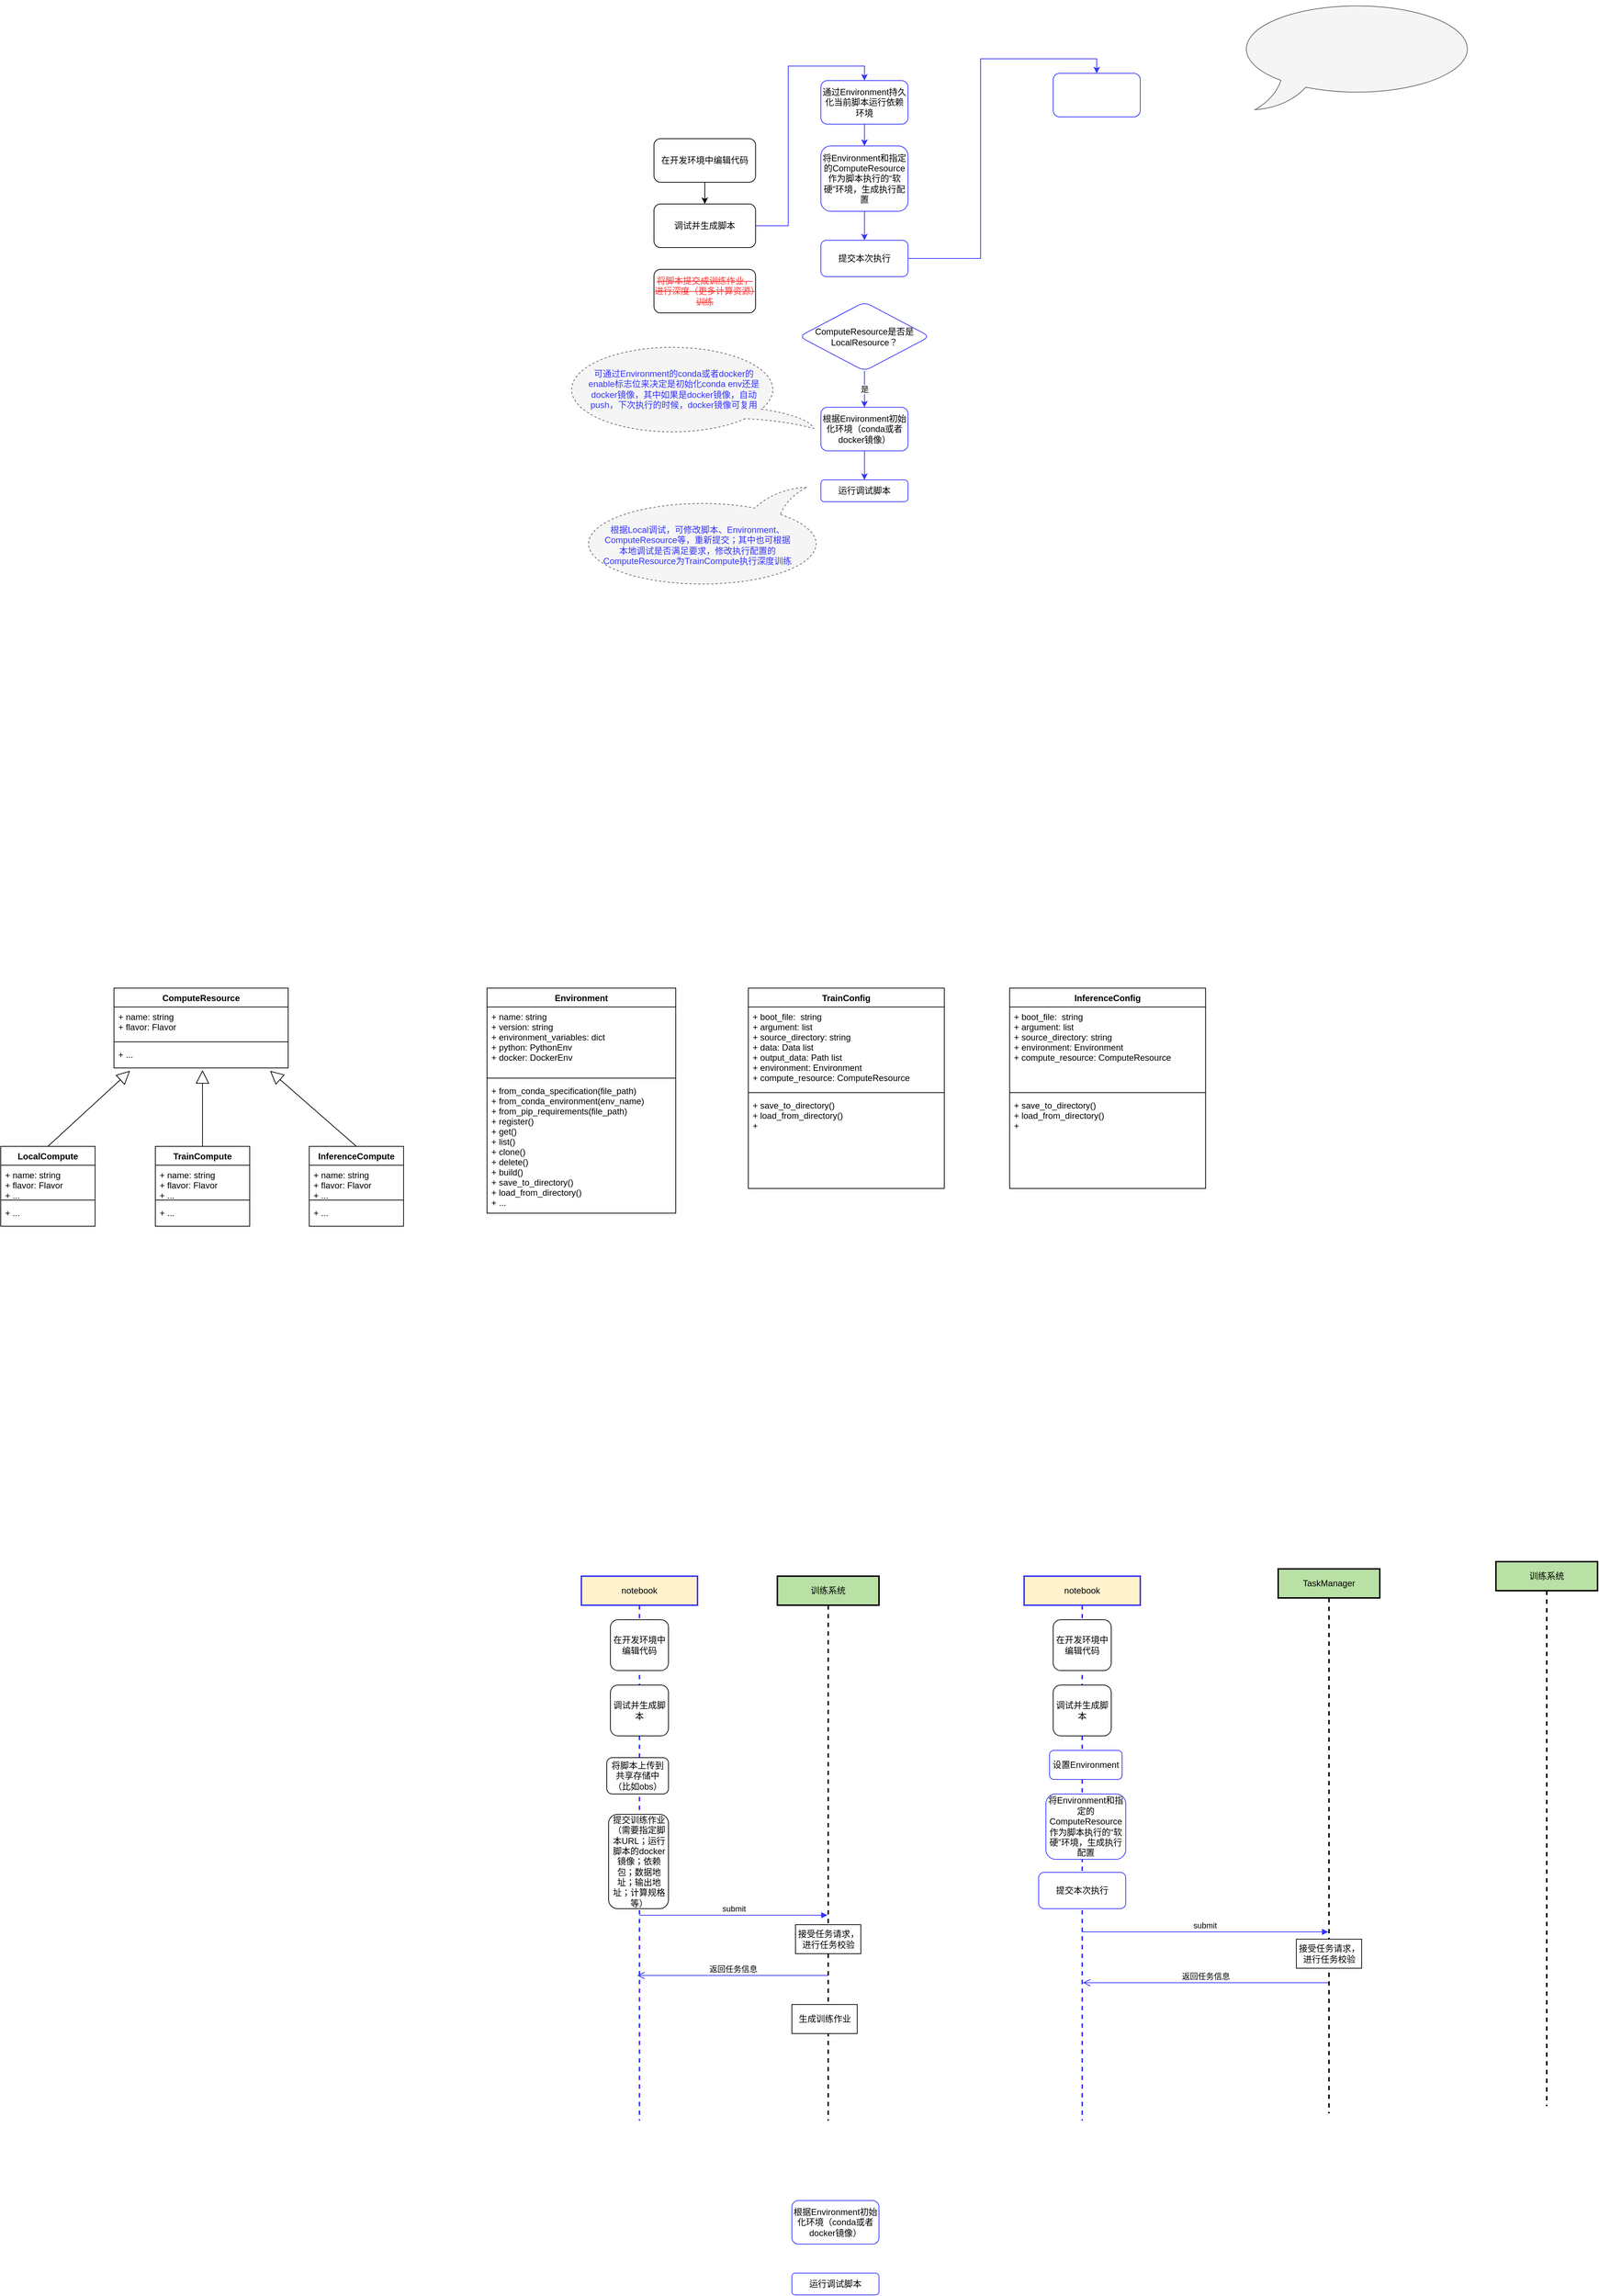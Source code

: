 <mxfile version="13.6.2" type="github">
  <diagram id="cs3j6Ujq2lTxYx4bTELM" name="Page-1">
    <mxGraphModel dx="1874" dy="797" grid="0" gridSize="10" guides="1" tooltips="1" connect="1" arrows="1" fold="1" page="1" pageScale="1" pageWidth="3300" pageHeight="4681" math="0" shadow="0">
      <root>
        <mxCell id="0" />
        <mxCell id="1" parent="0" />
        <mxCell id="3JyIoqADiVCkcK2yE3Xe-83" value="notebook" style="shape=umlLifeline;perimeter=lifelinePerimeter;whiteSpace=wrap;html=1;container=1;collapsible=0;recursiveResize=0;outlineConnect=0;fillColor=#fff2cc;strokeWidth=2;strokeColor=#3333FF;" vertex="1" parent="1">
          <mxGeometry x="1260" y="2250" width="160" height="750" as="geometry" />
        </mxCell>
        <mxCell id="3JyIoqADiVCkcK2yE3Xe-66" value="" style="whiteSpace=wrap;html=1;shape=mxgraph.basic.oval_callout;strokeColor=#666666;fillColor=#f5f5f5;fontColor=#333333;direction=north;dashed=1;" vertex="1" parent="1">
          <mxGeometry x="1230" y="550" width="350" height="130" as="geometry" />
        </mxCell>
        <mxCell id="FQafSIaEB3FokLgWClGb-1" value="在开发环境中编辑代码" style="rounded=1;whiteSpace=wrap;html=1;" parent="1" vertex="1">
          <mxGeometry x="1300" y="2310" width="80" height="70" as="geometry" />
        </mxCell>
        <mxCell id="FQafSIaEB3FokLgWClGb-3" value="Environment" style="swimlane;fontStyle=1;align=center;verticalAlign=top;childLayout=stackLayout;horizontal=1;startSize=26;horizontalStack=0;resizeParent=1;resizeParentMax=0;resizeLast=0;collapsible=1;marginBottom=0;" parent="1" vertex="1">
          <mxGeometry x="1130" y="1440" width="260" height="310" as="geometry">
            <mxRectangle x="570" y="1410" width="100" height="26" as="alternateBounds" />
          </mxGeometry>
        </mxCell>
        <mxCell id="FQafSIaEB3FokLgWClGb-4" value="+ name: string&#xa;+ version: string&#xa;+ environment_variables: dict&#xa;+ python: PythonEnv&#xa;+ docker: DockerEnv" style="text;strokeColor=none;fillColor=none;align=left;verticalAlign=top;spacingLeft=4;spacingRight=4;overflow=hidden;rotatable=0;points=[[0,0.5],[1,0.5]];portConstraint=eastwest;" parent="FQafSIaEB3FokLgWClGb-3" vertex="1">
          <mxGeometry y="26" width="260" height="94" as="geometry" />
        </mxCell>
        <mxCell id="FQafSIaEB3FokLgWClGb-5" value="" style="line;strokeWidth=1;fillColor=none;align=left;verticalAlign=middle;spacingTop=-1;spacingLeft=3;spacingRight=3;rotatable=0;labelPosition=right;points=[];portConstraint=eastwest;" parent="FQafSIaEB3FokLgWClGb-3" vertex="1">
          <mxGeometry y="120" width="260" height="8" as="geometry" />
        </mxCell>
        <mxCell id="FQafSIaEB3FokLgWClGb-6" value="+ from_conda_specification(file_path)&#xa;+ from_conda_environment(env_name)&#xa;+ from_pip_requirements(file_path)&#xa;+ register()&#xa;+ get()&#xa;+ list()&#xa;+ clone()&#xa;+ delete()&#xa;+ build()&#xa;+ save_to_directory()&#xa;+ load_from_directory()&#xa;+ ...&#xa;&#xa;&#xa;" style="text;strokeColor=none;fillColor=none;align=left;verticalAlign=top;spacingLeft=4;spacingRight=4;overflow=hidden;rotatable=0;points=[[0,0.5],[1,0.5]];portConstraint=eastwest;" parent="FQafSIaEB3FokLgWClGb-3" vertex="1">
          <mxGeometry y="128" width="260" height="182" as="geometry" />
        </mxCell>
        <mxCell id="FQafSIaEB3FokLgWClGb-17" value="TrainConfig" style="swimlane;fontStyle=1;align=center;verticalAlign=top;childLayout=stackLayout;horizontal=1;startSize=26;horizontalStack=0;resizeParent=1;resizeParentMax=0;resizeLast=0;collapsible=1;marginBottom=0;" parent="1" vertex="1">
          <mxGeometry x="1490" y="1440" width="270" height="276" as="geometry">
            <mxRectangle x="570" y="1410" width="100" height="26" as="alternateBounds" />
          </mxGeometry>
        </mxCell>
        <mxCell id="FQafSIaEB3FokLgWClGb-18" value="+ boot_file:  string&#xa;+ argument: list&#xa;+ source_directory: string&#xa;+ data: Data list&#xa;+ output_data: Path list&#xa;+ environment: Environment&#xa;+ compute_resource: ComputeResource" style="text;strokeColor=none;fillColor=none;align=left;verticalAlign=top;spacingLeft=4;spacingRight=4;overflow=hidden;rotatable=0;points=[[0,0.5],[1,0.5]];portConstraint=eastwest;" parent="FQafSIaEB3FokLgWClGb-17" vertex="1">
          <mxGeometry y="26" width="270" height="114" as="geometry" />
        </mxCell>
        <mxCell id="FQafSIaEB3FokLgWClGb-19" value="" style="line;strokeWidth=1;fillColor=none;align=left;verticalAlign=middle;spacingTop=-1;spacingLeft=3;spacingRight=3;rotatable=0;labelPosition=right;points=[];portConstraint=eastwest;" parent="FQafSIaEB3FokLgWClGb-17" vertex="1">
          <mxGeometry y="140" width="270" height="8" as="geometry" />
        </mxCell>
        <mxCell id="FQafSIaEB3FokLgWClGb-20" value="+ save_to_directory()&#xa;+ load_from_directory()&#xa;+ &#xa;&#xa;&#xa;" style="text;strokeColor=none;fillColor=none;align=left;verticalAlign=top;spacingLeft=4;spacingRight=4;overflow=hidden;rotatable=0;points=[[0,0.5],[1,0.5]];portConstraint=eastwest;" parent="FQafSIaEB3FokLgWClGb-17" vertex="1">
          <mxGeometry y="148" width="270" height="128" as="geometry" />
        </mxCell>
        <mxCell id="FQafSIaEB3FokLgWClGb-21" value="InferenceConfig" style="swimlane;fontStyle=1;align=center;verticalAlign=top;childLayout=stackLayout;horizontal=1;startSize=26;horizontalStack=0;resizeParent=1;resizeParentMax=0;resizeLast=0;collapsible=1;marginBottom=0;" parent="1" vertex="1">
          <mxGeometry x="1850" y="1440" width="270" height="276" as="geometry">
            <mxRectangle x="570" y="1410" width="100" height="26" as="alternateBounds" />
          </mxGeometry>
        </mxCell>
        <mxCell id="FQafSIaEB3FokLgWClGb-22" value="+ boot_file:  string&#xa;+ argument: list&#xa;+ source_directory: string&#xa;+ environment: Environment&#xa;+ compute_resource: ComputeResource" style="text;strokeColor=none;fillColor=none;align=left;verticalAlign=top;spacingLeft=4;spacingRight=4;overflow=hidden;rotatable=0;points=[[0,0.5],[1,0.5]];portConstraint=eastwest;" parent="FQafSIaEB3FokLgWClGb-21" vertex="1">
          <mxGeometry y="26" width="270" height="114" as="geometry" />
        </mxCell>
        <mxCell id="FQafSIaEB3FokLgWClGb-23" value="" style="line;strokeWidth=1;fillColor=none;align=left;verticalAlign=middle;spacingTop=-1;spacingLeft=3;spacingRight=3;rotatable=0;labelPosition=right;points=[];portConstraint=eastwest;" parent="FQafSIaEB3FokLgWClGb-21" vertex="1">
          <mxGeometry y="140" width="270" height="8" as="geometry" />
        </mxCell>
        <mxCell id="FQafSIaEB3FokLgWClGb-24" value="+ save_to_directory()&#xa;+ load_from_directory()&#xa;+ &#xa;&#xa;&#xa;" style="text;strokeColor=none;fillColor=none;align=left;verticalAlign=top;spacingLeft=4;spacingRight=4;overflow=hidden;rotatable=0;points=[[0,0.5],[1,0.5]];portConstraint=eastwest;" parent="FQafSIaEB3FokLgWClGb-21" vertex="1">
          <mxGeometry y="148" width="270" height="128" as="geometry" />
        </mxCell>
        <mxCell id="3JyIoqADiVCkcK2yE3Xe-11" value="" style="endArrow=block;endSize=16;endFill=0;html=1;exitX=0.5;exitY=0;exitDx=0;exitDy=0;entryX=0.508;entryY=1.094;entryDx=0;entryDy=0;entryPerimeter=0;" edge="1" parent="1" source="3JyIoqADiVCkcK2yE3Xe-12" target="3JyIoqADiVCkcK2yE3Xe-8">
          <mxGeometry x="-0.385" y="-180" width="160" relative="1" as="geometry">
            <mxPoint x="736.04" y="1672" as="sourcePoint" />
            <mxPoint x="836.04" y="1550" as="targetPoint" />
            <mxPoint as="offset" />
          </mxGeometry>
        </mxCell>
        <mxCell id="3JyIoqADiVCkcK2yE3Xe-20" value="" style="endArrow=block;endSize=16;endFill=0;html=1;exitX=0.5;exitY=0;exitDx=0;exitDy=0;entryX=0.896;entryY=1.125;entryDx=0;entryDy=0;entryPerimeter=0;" edge="1" source="3JyIoqADiVCkcK2yE3Xe-21" parent="1" target="3JyIoqADiVCkcK2yE3Xe-8">
          <mxGeometry x="-0.385" y="-180" width="160" relative="1" as="geometry">
            <mxPoint x="949.04" y="1678.99" as="sourcePoint" />
            <mxPoint x="836.04" y="1560" as="targetPoint" />
            <mxPoint as="offset" />
          </mxGeometry>
        </mxCell>
        <mxCell id="3JyIoqADiVCkcK2yE3Xe-29" value="" style="endArrow=block;endSize=16;endFill=0;html=1;exitX=0.5;exitY=0;exitDx=0;exitDy=0;entryX=0.092;entryY=1.125;entryDx=0;entryDy=0;entryPerimeter=0;" edge="1" source="3JyIoqADiVCkcK2yE3Xe-30" parent="1" target="3JyIoqADiVCkcK2yE3Xe-8">
          <mxGeometry x="-0.385" y="-180" width="160" relative="1" as="geometry">
            <mxPoint x="524" y="1678.99" as="sourcePoint" />
            <mxPoint x="406.04" y="1554" as="targetPoint" />
            <mxPoint as="offset" />
          </mxGeometry>
        </mxCell>
        <mxCell id="3JyIoqADiVCkcK2yE3Xe-5" value="ComputeResource" style="swimlane;fontStyle=1;align=center;verticalAlign=top;childLayout=stackLayout;horizontal=1;startSize=26;horizontalStack=0;resizeParent=1;resizeParentMax=0;resizeLast=0;collapsible=1;marginBottom=0;" vertex="1" parent="1">
          <mxGeometry x="616.04" y="1440" width="240" height="110" as="geometry">
            <mxRectangle x="570" y="1410" width="100" height="26" as="alternateBounds" />
          </mxGeometry>
        </mxCell>
        <mxCell id="3JyIoqADiVCkcK2yE3Xe-6" value="+ name: string&#xa;+ flavor: Flavor" style="text;strokeColor=none;fillColor=none;align=left;verticalAlign=top;spacingLeft=4;spacingRight=4;overflow=hidden;rotatable=0;points=[[0,0.5],[1,0.5]];portConstraint=eastwest;" vertex="1" parent="3JyIoqADiVCkcK2yE3Xe-5">
          <mxGeometry y="26" width="240" height="44" as="geometry" />
        </mxCell>
        <mxCell id="3JyIoqADiVCkcK2yE3Xe-7" value="" style="line;strokeWidth=1;fillColor=none;align=left;verticalAlign=middle;spacingTop=-1;spacingLeft=3;spacingRight=3;rotatable=0;labelPosition=right;points=[];portConstraint=eastwest;" vertex="1" parent="3JyIoqADiVCkcK2yE3Xe-5">
          <mxGeometry y="70" width="240" height="8" as="geometry" />
        </mxCell>
        <mxCell id="3JyIoqADiVCkcK2yE3Xe-8" value="+ ...&#xa;&#xa;&#xa;" style="text;strokeColor=none;fillColor=none;align=left;verticalAlign=top;spacingLeft=4;spacingRight=4;overflow=hidden;rotatable=0;points=[[0,0.5],[1,0.5]];portConstraint=eastwest;" vertex="1" parent="3JyIoqADiVCkcK2yE3Xe-5">
          <mxGeometry y="78" width="240" height="32" as="geometry" />
        </mxCell>
        <mxCell id="3JyIoqADiVCkcK2yE3Xe-12" value="TrainCompute" style="swimlane;fontStyle=1;align=center;verticalAlign=top;childLayout=stackLayout;horizontal=1;startSize=26;horizontalStack=0;resizeParent=1;resizeParentMax=0;resizeLast=0;collapsible=1;marginBottom=0;" vertex="1" parent="1">
          <mxGeometry x="673.04" y="1658" width="130" height="110" as="geometry">
            <mxRectangle x="570" y="1410" width="100" height="26" as="alternateBounds" />
          </mxGeometry>
        </mxCell>
        <mxCell id="3JyIoqADiVCkcK2yE3Xe-13" value="+ name: string&#xa;+ flavor: Flavor&#xa;+ ...&#xa;" style="text;strokeColor=none;fillColor=none;align=left;verticalAlign=top;spacingLeft=4;spacingRight=4;overflow=hidden;rotatable=0;points=[[0,0.5],[1,0.5]];portConstraint=eastwest;" vertex="1" parent="3JyIoqADiVCkcK2yE3Xe-12">
          <mxGeometry y="26" width="130" height="44" as="geometry" />
        </mxCell>
        <mxCell id="3JyIoqADiVCkcK2yE3Xe-14" value="" style="line;strokeWidth=1;fillColor=none;align=left;verticalAlign=middle;spacingTop=-1;spacingLeft=3;spacingRight=3;rotatable=0;labelPosition=right;points=[];portConstraint=eastwest;" vertex="1" parent="3JyIoqADiVCkcK2yE3Xe-12">
          <mxGeometry y="70" width="130" height="8" as="geometry" />
        </mxCell>
        <mxCell id="3JyIoqADiVCkcK2yE3Xe-15" value="+ ...&#xa;&#xa;&#xa;" style="text;strokeColor=none;fillColor=none;align=left;verticalAlign=top;spacingLeft=4;spacingRight=4;overflow=hidden;rotatable=0;points=[[0,0.5],[1,0.5]];portConstraint=eastwest;" vertex="1" parent="3JyIoqADiVCkcK2yE3Xe-12">
          <mxGeometry y="78" width="130" height="32" as="geometry" />
        </mxCell>
        <mxCell id="3JyIoqADiVCkcK2yE3Xe-21" value="InferenceCompute" style="swimlane;fontStyle=1;align=center;verticalAlign=top;childLayout=stackLayout;horizontal=1;startSize=26;horizontalStack=0;resizeParent=1;resizeParentMax=0;resizeLast=0;collapsible=1;marginBottom=0;" vertex="1" parent="1">
          <mxGeometry x="885.04" y="1657.99" width="130" height="110" as="geometry">
            <mxRectangle x="885.04" y="1657.99" width="100" height="26" as="alternateBounds" />
          </mxGeometry>
        </mxCell>
        <mxCell id="3JyIoqADiVCkcK2yE3Xe-22" value="+ name: string&#xa;+ flavor: Flavor&#xa;+ ...&#xa;" style="text;strokeColor=none;fillColor=none;align=left;verticalAlign=top;spacingLeft=4;spacingRight=4;overflow=hidden;rotatable=0;points=[[0,0.5],[1,0.5]];portConstraint=eastwest;" vertex="1" parent="3JyIoqADiVCkcK2yE3Xe-21">
          <mxGeometry y="26" width="130" height="44" as="geometry" />
        </mxCell>
        <mxCell id="3JyIoqADiVCkcK2yE3Xe-23" value="" style="line;strokeWidth=1;fillColor=none;align=left;verticalAlign=middle;spacingTop=-1;spacingLeft=3;spacingRight=3;rotatable=0;labelPosition=right;points=[];portConstraint=eastwest;" vertex="1" parent="3JyIoqADiVCkcK2yE3Xe-21">
          <mxGeometry y="70" width="130" height="8" as="geometry" />
        </mxCell>
        <mxCell id="3JyIoqADiVCkcK2yE3Xe-24" value="+ ...&#xa;&#xa;&#xa;" style="text;strokeColor=none;fillColor=none;align=left;verticalAlign=top;spacingLeft=4;spacingRight=4;overflow=hidden;rotatable=0;points=[[0,0.5],[1,0.5]];portConstraint=eastwest;" vertex="1" parent="3JyIoqADiVCkcK2yE3Xe-21">
          <mxGeometry y="78" width="130" height="32" as="geometry" />
        </mxCell>
        <mxCell id="3JyIoqADiVCkcK2yE3Xe-30" value="LocalCompute" style="swimlane;fontStyle=1;align=center;verticalAlign=top;childLayout=stackLayout;horizontal=1;startSize=26;horizontalStack=0;resizeParent=1;resizeParentMax=0;resizeLast=0;collapsible=1;marginBottom=0;" vertex="1" parent="1">
          <mxGeometry x="460" y="1657.99" width="130" height="110" as="geometry">
            <mxRectangle x="570" y="1410" width="100" height="26" as="alternateBounds" />
          </mxGeometry>
        </mxCell>
        <mxCell id="3JyIoqADiVCkcK2yE3Xe-31" value="+ name: string&#xa;+ flavor: Flavor&#xa;+ ...&#xa;" style="text;strokeColor=none;fillColor=none;align=left;verticalAlign=top;spacingLeft=4;spacingRight=4;overflow=hidden;rotatable=0;points=[[0,0.5],[1,0.5]];portConstraint=eastwest;" vertex="1" parent="3JyIoqADiVCkcK2yE3Xe-30">
          <mxGeometry y="26" width="130" height="44" as="geometry" />
        </mxCell>
        <mxCell id="3JyIoqADiVCkcK2yE3Xe-32" value="" style="line;strokeWidth=1;fillColor=none;align=left;verticalAlign=middle;spacingTop=-1;spacingLeft=3;spacingRight=3;rotatable=0;labelPosition=right;points=[];portConstraint=eastwest;" vertex="1" parent="3JyIoqADiVCkcK2yE3Xe-30">
          <mxGeometry y="70" width="130" height="8" as="geometry" />
        </mxCell>
        <mxCell id="3JyIoqADiVCkcK2yE3Xe-33" value="+ ...&#xa;&#xa;&#xa;" style="text;strokeColor=none;fillColor=none;align=left;verticalAlign=top;spacingLeft=4;spacingRight=4;overflow=hidden;rotatable=0;points=[[0,0.5],[1,0.5]];portConstraint=eastwest;" vertex="1" parent="3JyIoqADiVCkcK2yE3Xe-30">
          <mxGeometry y="78" width="130" height="32" as="geometry" />
        </mxCell>
        <mxCell id="3JyIoqADiVCkcK2yE3Xe-34" value="调试并生成脚本" style="whiteSpace=wrap;html=1;rounded=1;" vertex="1" parent="1">
          <mxGeometry x="1300" y="2400" width="80" height="70" as="geometry" />
        </mxCell>
        <mxCell id="3JyIoqADiVCkcK2yE3Xe-36" value="将脚本上传到共享存储中（比如obs）" style="whiteSpace=wrap;html=1;rounded=1;" vertex="1" parent="1">
          <mxGeometry x="1295" y="2500" width="85" height="50" as="geometry" />
        </mxCell>
        <mxCell id="3JyIoqADiVCkcK2yE3Xe-38" value="" style="edgeStyle=orthogonalEdgeStyle;rounded=0;orthogonalLoop=1;jettySize=auto;html=1;" edge="1" source="3JyIoqADiVCkcK2yE3Xe-39" target="3JyIoqADiVCkcK2yE3Xe-41" parent="1">
          <mxGeometry relative="1" as="geometry" />
        </mxCell>
        <mxCell id="3JyIoqADiVCkcK2yE3Xe-39" value="在开发环境中编辑代码" style="rounded=1;whiteSpace=wrap;html=1;" vertex="1" parent="1">
          <mxGeometry x="1360" y="270" width="140" height="60" as="geometry" />
        </mxCell>
        <mxCell id="3JyIoqADiVCkcK2yE3Xe-44" value="" style="edgeStyle=orthogonalEdgeStyle;rounded=0;orthogonalLoop=1;jettySize=auto;html=1;entryX=0.5;entryY=0;entryDx=0;entryDy=0;strokeColor=#3333FF;" edge="1" parent="1" source="3JyIoqADiVCkcK2yE3Xe-41" target="3JyIoqADiVCkcK2yE3Xe-43">
          <mxGeometry relative="1" as="geometry" />
        </mxCell>
        <mxCell id="3JyIoqADiVCkcK2yE3Xe-41" value="调试并生成脚本" style="whiteSpace=wrap;html=1;rounded=1;" vertex="1" parent="1">
          <mxGeometry x="1360" y="360" width="140" height="60" as="geometry" />
        </mxCell>
        <mxCell id="3JyIoqADiVCkcK2yE3Xe-42" value="&lt;font color=&quot;#FF3333&quot;&gt;&lt;strike&gt;将脚本提交成训练作业，进行深度（更多计算资源）训练&lt;/strike&gt;&lt;/font&gt;" style="whiteSpace=wrap;html=1;rounded=1;" vertex="1" parent="1">
          <mxGeometry x="1360" y="450" width="140" height="60" as="geometry" />
        </mxCell>
        <mxCell id="3JyIoqADiVCkcK2yE3Xe-46" value="" style="edgeStyle=orthogonalEdgeStyle;rounded=0;orthogonalLoop=1;jettySize=auto;html=1;strokeColor=#3333FF;" edge="1" parent="1" source="3JyIoqADiVCkcK2yE3Xe-43" target="3JyIoqADiVCkcK2yE3Xe-45">
          <mxGeometry relative="1" as="geometry" />
        </mxCell>
        <mxCell id="3JyIoqADiVCkcK2yE3Xe-43" value="通过Environment持久化当前脚本运行依赖环境" style="whiteSpace=wrap;html=1;rounded=1;strokeColor=#3333FF;" vertex="1" parent="1">
          <mxGeometry x="1590" y="190" width="120" height="60" as="geometry" />
        </mxCell>
        <mxCell id="3JyIoqADiVCkcK2yE3Xe-48" value="" style="edgeStyle=orthogonalEdgeStyle;rounded=0;orthogonalLoop=1;jettySize=auto;html=1;strokeColor=#3333FF;" edge="1" parent="1" source="3JyIoqADiVCkcK2yE3Xe-45" target="3JyIoqADiVCkcK2yE3Xe-47">
          <mxGeometry relative="1" as="geometry" />
        </mxCell>
        <mxCell id="3JyIoqADiVCkcK2yE3Xe-45" value="将Environment和指定的ComputeResource作为脚本执行的“软硬”环境，生成执行配置" style="whiteSpace=wrap;html=1;rounded=1;strokeColor=#3333FF;" vertex="1" parent="1">
          <mxGeometry x="1590" y="280" width="120" height="90" as="geometry" />
        </mxCell>
        <mxCell id="3JyIoqADiVCkcK2yE3Xe-77" value="" style="edgeStyle=orthogonalEdgeStyle;rounded=0;orthogonalLoop=1;jettySize=auto;html=1;strokeColor=#3333FF;entryX=0.5;entryY=0;entryDx=0;entryDy=0;" edge="1" parent="1" source="3JyIoqADiVCkcK2yE3Xe-47" target="3JyIoqADiVCkcK2yE3Xe-76">
          <mxGeometry relative="1" as="geometry" />
        </mxCell>
        <mxCell id="3JyIoqADiVCkcK2yE3Xe-47" value="提交本次执行" style="whiteSpace=wrap;html=1;rounded=1;strokeColor=#3333FF;" vertex="1" parent="1">
          <mxGeometry x="1590" y="410" width="120" height="50" as="geometry" />
        </mxCell>
        <mxCell id="3JyIoqADiVCkcK2yE3Xe-57" value="是" style="edgeStyle=orthogonalEdgeStyle;rounded=0;orthogonalLoop=1;jettySize=auto;html=1;strokeColor=#3333FF;" edge="1" parent="1" source="3JyIoqADiVCkcK2yE3Xe-53" target="3JyIoqADiVCkcK2yE3Xe-56">
          <mxGeometry relative="1" as="geometry" />
        </mxCell>
        <mxCell id="3JyIoqADiVCkcK2yE3Xe-53" value="ComputeResource是否是LocalResource？" style="rhombus;whiteSpace=wrap;html=1;rounded=1;strokeColor=#3333FF;" vertex="1" parent="1">
          <mxGeometry x="1560" y="495" width="180" height="95" as="geometry" />
        </mxCell>
        <mxCell id="3JyIoqADiVCkcK2yE3Xe-59" value="" style="edgeStyle=orthogonalEdgeStyle;rounded=0;orthogonalLoop=1;jettySize=auto;html=1;strokeColor=#3333FF;" edge="1" parent="1" source="3JyIoqADiVCkcK2yE3Xe-56" target="3JyIoqADiVCkcK2yE3Xe-58">
          <mxGeometry relative="1" as="geometry" />
        </mxCell>
        <mxCell id="3JyIoqADiVCkcK2yE3Xe-56" value="根据Environment初始化环境（conda或者docker镜像）" style="whiteSpace=wrap;html=1;rounded=1;strokeColor=#3333FF;" vertex="1" parent="1">
          <mxGeometry x="1590" y="640" width="120" height="60" as="geometry" />
        </mxCell>
        <mxCell id="3JyIoqADiVCkcK2yE3Xe-58" value="运行调试脚本" style="whiteSpace=wrap;html=1;rounded=1;strokeColor=#3333FF;" vertex="1" parent="1">
          <mxGeometry x="1590" y="740" width="120" height="30" as="geometry" />
        </mxCell>
        <mxCell id="3JyIoqADiVCkcK2yE3Xe-68" value="" style="whiteSpace=wrap;html=1;shape=mxgraph.basic.oval_callout;strokeColor=#666666;fillColor=#f5f5f5;fontColor=#333333;" vertex="1" parent="1">
          <mxGeometry x="2160" y="80" width="340" height="150" as="geometry" />
        </mxCell>
        <mxCell id="3JyIoqADiVCkcK2yE3Xe-69" value="" style="whiteSpace=wrap;html=1;shape=mxgraph.basic.oval_callout;strokeColor=#666666;fillColor=#f5f5f5;fontColor=#333333;direction=west;dashed=1;" vertex="1" parent="1">
          <mxGeometry x="1250" y="750" width="350" height="140" as="geometry" />
        </mxCell>
        <mxCell id="3JyIoqADiVCkcK2yE3Xe-70" value="&lt;font color=&quot;#3333FF&quot;&gt;根据Local调试，可修改脚本、Environment、ComputeResource等，重新提交；其中也可根据本地调试是否满足要求，修改执行配置的ComputeResource为TrainCompute执行深度训练&lt;/font&gt;" style="text;html=1;strokeColor=none;fillColor=none;align=center;verticalAlign=middle;whiteSpace=wrap;rounded=0;" vertex="1" parent="1">
          <mxGeometry x="1285" y="790" width="270" height="80" as="geometry" />
        </mxCell>
        <mxCell id="3JyIoqADiVCkcK2yE3Xe-72" value="&lt;font color=&quot;#3333FF&quot;&gt;可通过Environment的conda或者docker的enable标志位来决定是初始化conda env还是docker镜像，其中如果是docker镜像，自动push，下次执行的时候，docker镜像可复用&lt;/font&gt;" style="text;html=1;strokeColor=none;fillColor=none;align=center;verticalAlign=middle;whiteSpace=wrap;rounded=0;" vertex="1" parent="1">
          <mxGeometry x="1260" y="610" width="255" height="10" as="geometry" />
        </mxCell>
        <mxCell id="3JyIoqADiVCkcK2yE3Xe-76" value="" style="whiteSpace=wrap;html=1;rounded=1;strokeColor=#3333FF;" vertex="1" parent="1">
          <mxGeometry x="1910" y="180" width="120" height="60" as="geometry" />
        </mxCell>
        <mxCell id="3JyIoqADiVCkcK2yE3Xe-87" value="训练系统" style="shape=umlLifeline;perimeter=lifelinePerimeter;whiteSpace=wrap;html=1;container=1;collapsible=0;recursiveResize=0;outlineConnect=0;strokeColor=#000000;strokeWidth=2;fillColor=#B9E0A5;" vertex="1" parent="1">
          <mxGeometry x="1530" y="2250" width="140" height="750" as="geometry" />
        </mxCell>
        <mxCell id="3JyIoqADiVCkcK2yE3Xe-88" value="&lt;div&gt;接受任务请求，&lt;/div&gt;&lt;div&gt;进行任务校验&lt;/div&gt;" style="html=1;points=[];perimeter=orthogonalPerimeter;strokeColor=#000000;" vertex="1" parent="3JyIoqADiVCkcK2yE3Xe-87">
          <mxGeometry x="25" y="480" width="90" height="40" as="geometry" />
        </mxCell>
        <mxCell id="3JyIoqADiVCkcK2yE3Xe-89" value="提交训练作业（需要指定脚本URL；运行脚本的docker镜像；依赖包；数据地址；输出地址；计算规格等）" style="whiteSpace=wrap;html=1;rounded=1;" vertex="1" parent="1">
          <mxGeometry x="1297.5" y="2578" width="82.5" height="130" as="geometry" />
        </mxCell>
        <mxCell id="3JyIoqADiVCkcK2yE3Xe-91" value="submit" style="html=1;verticalAlign=bottom;endArrow=block;strokeColor=#3333FF;" edge="1" parent="1">
          <mxGeometry width="80" relative="1" as="geometry">
            <mxPoint x="1340.167" y="2717" as="sourcePoint" />
            <mxPoint x="1599.0" y="2717" as="targetPoint" />
            <Array as="points">
              <mxPoint x="1540" y="2717" />
            </Array>
          </mxGeometry>
        </mxCell>
        <mxCell id="3JyIoqADiVCkcK2yE3Xe-93" value="生成训练作业" style="html=1;points=[];perimeter=orthogonalPerimeter;strokeColor=#000000;" vertex="1" parent="1">
          <mxGeometry x="1550" y="2840" width="90" height="40" as="geometry" />
        </mxCell>
        <mxCell id="3JyIoqADiVCkcK2yE3Xe-92" value="返回任务信息" style="html=1;verticalAlign=bottom;endArrow=open;endSize=8;strokeColor=#3333FF;" edge="1" parent="1">
          <mxGeometry relative="1" as="geometry">
            <mxPoint x="1600.0" y="2800" as="sourcePoint" />
            <mxPoint x="1337" y="2800" as="targetPoint" />
          </mxGeometry>
        </mxCell>
        <mxCell id="3JyIoqADiVCkcK2yE3Xe-94" value="notebook" style="shape=umlLifeline;perimeter=lifelinePerimeter;whiteSpace=wrap;html=1;container=1;collapsible=0;recursiveResize=0;outlineConnect=0;fillColor=#fff2cc;strokeWidth=2;strokeColor=#3333FF;" vertex="1" parent="1">
          <mxGeometry x="1870" y="2250" width="160" height="750" as="geometry" />
        </mxCell>
        <mxCell id="3JyIoqADiVCkcK2yE3Xe-95" value="在开发环境中编辑代码" style="rounded=1;whiteSpace=wrap;html=1;" vertex="1" parent="1">
          <mxGeometry x="1910" y="2310" width="80" height="70" as="geometry" />
        </mxCell>
        <mxCell id="3JyIoqADiVCkcK2yE3Xe-96" value="调试并生成脚本" style="whiteSpace=wrap;html=1;rounded=1;" vertex="1" parent="1">
          <mxGeometry x="1910" y="2400" width="80" height="70" as="geometry" />
        </mxCell>
        <mxCell id="3JyIoqADiVCkcK2yE3Xe-98" value="训练系统" style="shape=umlLifeline;perimeter=lifelinePerimeter;whiteSpace=wrap;html=1;container=1;collapsible=0;recursiveResize=0;outlineConnect=0;strokeColor=#000000;strokeWidth=2;fillColor=#B9E0A5;" vertex="1" parent="1">
          <mxGeometry x="2520" y="2230" width="140" height="750" as="geometry" />
        </mxCell>
        <mxCell id="3JyIoqADiVCkcK2yE3Xe-105" value="设置Environment" style="whiteSpace=wrap;html=1;rounded=1;strokeColor=#3333FF;" vertex="1" parent="1">
          <mxGeometry x="1905" y="2490" width="100" height="40" as="geometry" />
        </mxCell>
        <mxCell id="3JyIoqADiVCkcK2yE3Xe-107" value="将Environment和指定的ComputeResource作为脚本执行的“软硬”环境，生成执行配置" style="whiteSpace=wrap;html=1;rounded=1;strokeColor=#3333FF;" vertex="1" parent="1">
          <mxGeometry x="1900" y="2550" width="110" height="90" as="geometry" />
        </mxCell>
        <mxCell id="3JyIoqADiVCkcK2yE3Xe-108" value="提交本次执行" style="whiteSpace=wrap;html=1;rounded=1;strokeColor=#3333FF;" vertex="1" parent="1">
          <mxGeometry x="1890" y="2658" width="120" height="50" as="geometry" />
        </mxCell>
        <mxCell id="3JyIoqADiVCkcK2yE3Xe-111" value="根据Environment初始化环境（conda或者docker镜像）" style="whiteSpace=wrap;html=1;rounded=1;strokeColor=#3333FF;" vertex="1" parent="1">
          <mxGeometry x="1550" y="3110" width="120" height="60" as="geometry" />
        </mxCell>
        <mxCell id="3JyIoqADiVCkcK2yE3Xe-112" value="运行调试脚本" style="whiteSpace=wrap;html=1;rounded=1;strokeColor=#3333FF;" vertex="1" parent="1">
          <mxGeometry x="1550" y="3210" width="120" height="30" as="geometry" />
        </mxCell>
        <mxCell id="3JyIoqADiVCkcK2yE3Xe-122" value="TaskManager" style="shape=umlLifeline;perimeter=lifelinePerimeter;whiteSpace=wrap;html=1;container=1;collapsible=0;recursiveResize=0;outlineConnect=0;strokeColor=#000000;strokeWidth=2;fillColor=#B9E0A5;" vertex="1" parent="1">
          <mxGeometry x="2220" y="2240" width="140" height="750" as="geometry" />
        </mxCell>
        <mxCell id="3JyIoqADiVCkcK2yE3Xe-125" value="submit" style="html=1;verticalAlign=bottom;endArrow=block;strokeColor=#3333FF;" edge="1" parent="1" target="3JyIoqADiVCkcK2yE3Xe-122">
          <mxGeometry width="80" relative="1" as="geometry">
            <mxPoint x="1949.997" y="2740" as="sourcePoint" />
            <mxPoint x="2208.83" y="2740" as="targetPoint" />
            <Array as="points">
              <mxPoint x="2149.83" y="2740" />
            </Array>
          </mxGeometry>
        </mxCell>
        <mxCell id="3JyIoqADiVCkcK2yE3Xe-126" value="&lt;div&gt;接受任务请求，&lt;/div&gt;&lt;div&gt;进行任务校验&lt;/div&gt;" style="html=1;points=[];perimeter=orthogonalPerimeter;strokeColor=#000000;" vertex="1" parent="1">
          <mxGeometry x="2245" y="2750" width="90" height="40" as="geometry" />
        </mxCell>
        <mxCell id="3JyIoqADiVCkcK2yE3Xe-127" value="返回任务信息" style="html=1;verticalAlign=bottom;endArrow=open;endSize=8;strokeColor=#3333FF;" edge="1" parent="1" source="3JyIoqADiVCkcK2yE3Xe-122">
          <mxGeometry relative="1" as="geometry">
            <mxPoint x="2284.0" y="2810" as="sourcePoint" />
            <mxPoint x="1951" y="2810" as="targetPoint" />
          </mxGeometry>
        </mxCell>
      </root>
    </mxGraphModel>
  </diagram>
</mxfile>
